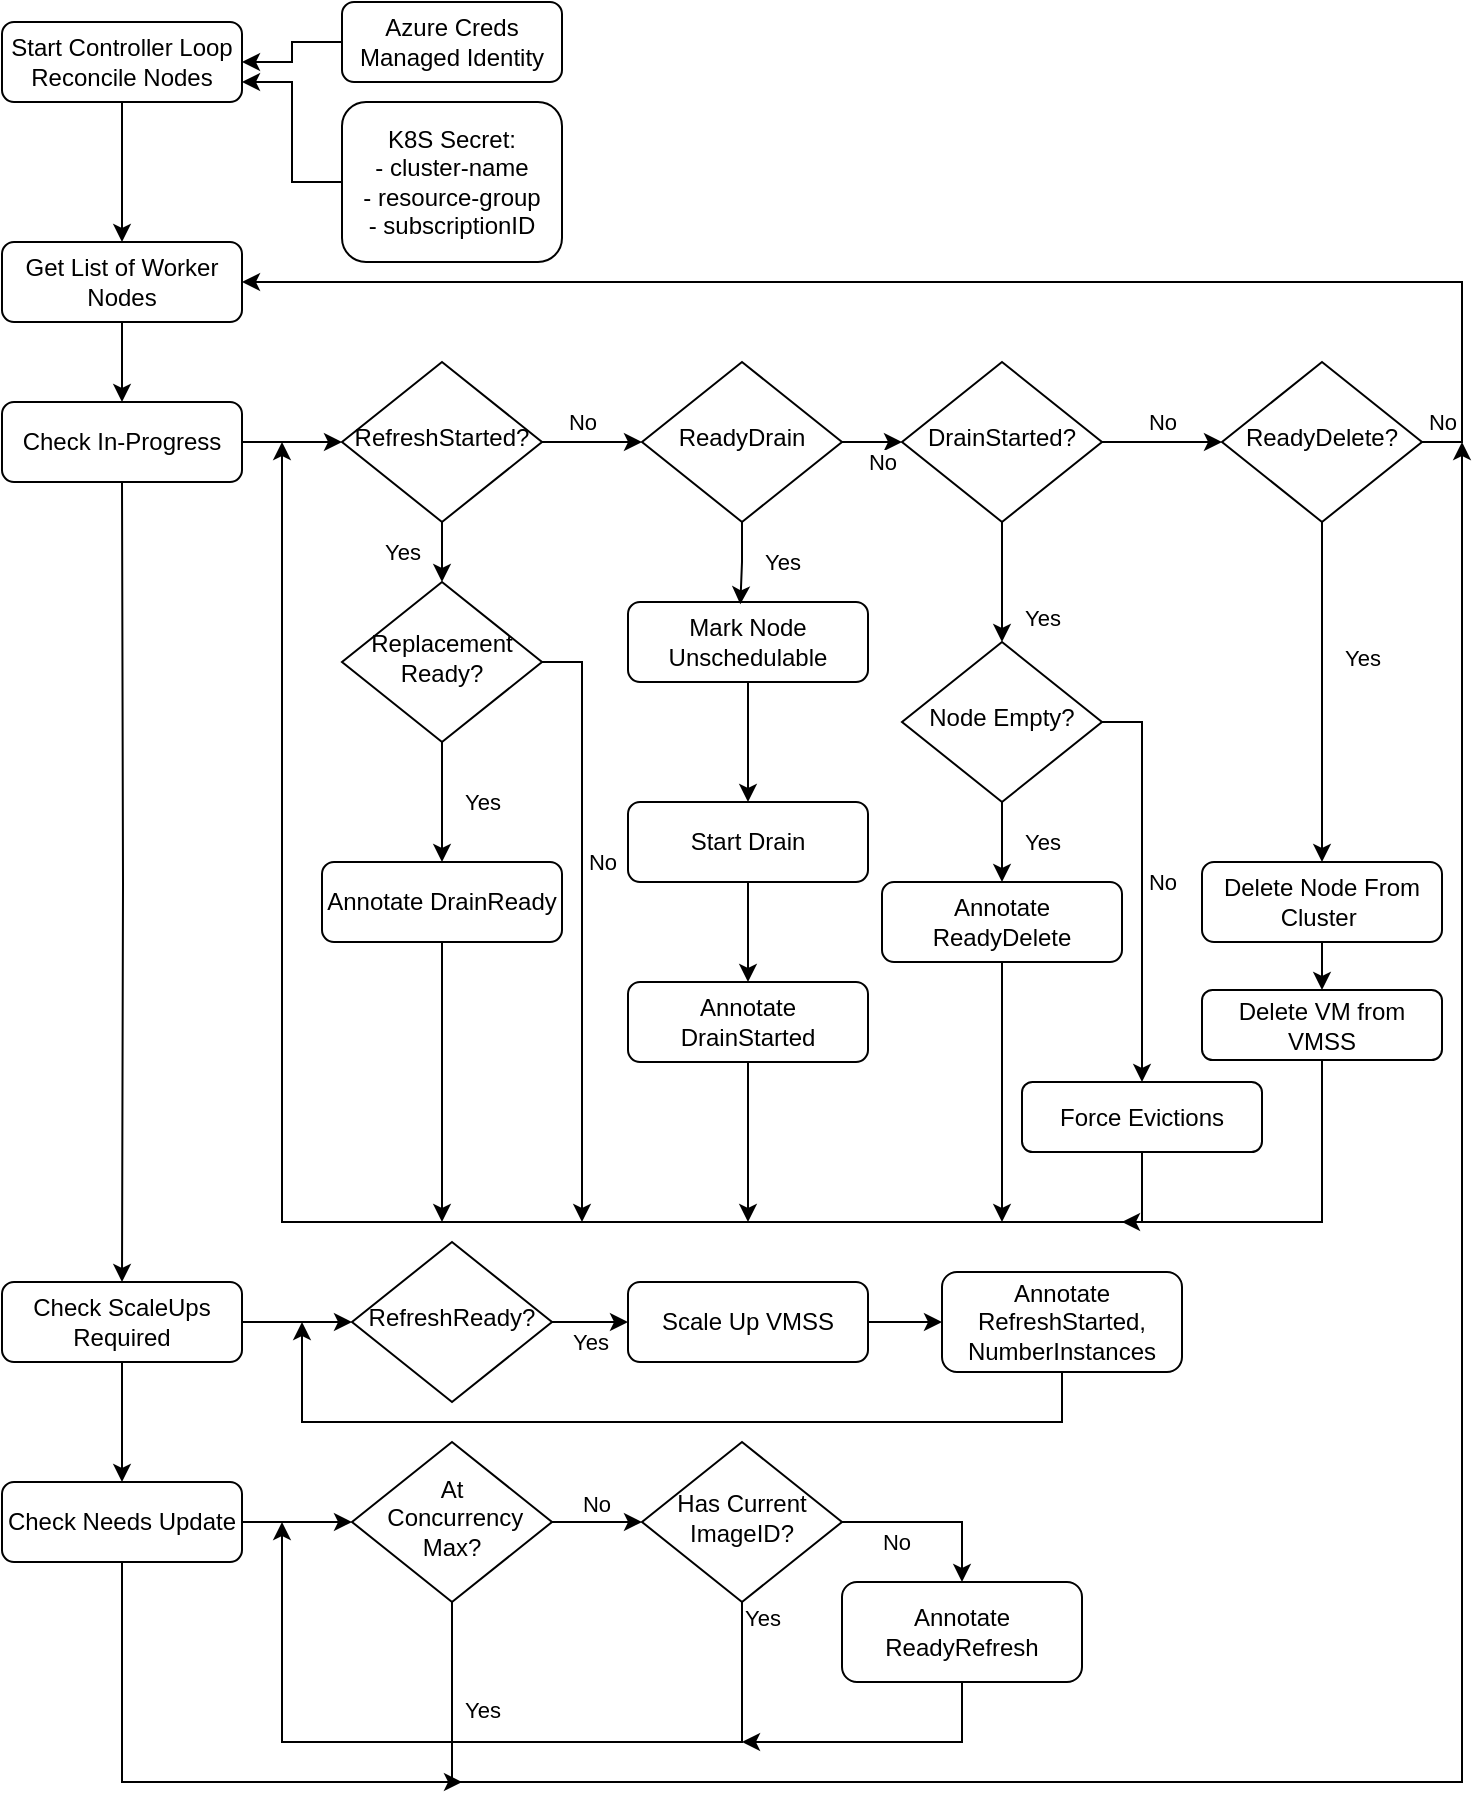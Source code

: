 <mxfile version="15.6.8" type="device"><diagram id="C5RBs43oDa-KdzZeNtuy" name="Page-1"><mxGraphModel dx="1142" dy="647" grid="1" gridSize="10" guides="1" tooltips="1" connect="1" arrows="1" fold="1" page="1" pageScale="1" pageWidth="827" pageHeight="1169" math="0" shadow="0"><root><mxCell id="WIyWlLk6GJQsqaUBKTNV-0"/><mxCell id="WIyWlLk6GJQsqaUBKTNV-1" parent="WIyWlLk6GJQsqaUBKTNV-0"/><mxCell id="WIyWlLk6GJQsqaUBKTNV-3" value="Start Controller Loop&lt;br&gt;Reconcile Nodes" style="rounded=1;whiteSpace=wrap;html=1;fontSize=12;glass=0;strokeWidth=1;shadow=0;" parent="WIyWlLk6GJQsqaUBKTNV-1" vertex="1"><mxGeometry x="70" y="100" width="120" height="40" as="geometry"/></mxCell><mxCell id="QpwjHtY42kBw5dhh_no1-8" style="edgeStyle=orthogonalEdgeStyle;rounded=0;orthogonalLoop=1;jettySize=auto;html=1;entryX=1;entryY=0.5;entryDx=0;entryDy=0;" parent="WIyWlLk6GJQsqaUBKTNV-1" source="QpwjHtY42kBw5dhh_no1-0" target="WIyWlLk6GJQsqaUBKTNV-3" edge="1"><mxGeometry relative="1" as="geometry"/></mxCell><mxCell id="QpwjHtY42kBw5dhh_no1-0" value="Azure Creds Managed Identity" style="rounded=1;whiteSpace=wrap;html=1;fontSize=12;glass=0;strokeWidth=1;shadow=0;" parent="WIyWlLk6GJQsqaUBKTNV-1" vertex="1"><mxGeometry x="240" y="90" width="110" height="40" as="geometry"/></mxCell><mxCell id="QpwjHtY42kBw5dhh_no1-12" style="edgeStyle=orthogonalEdgeStyle;rounded=0;orthogonalLoop=1;jettySize=auto;html=1;entryX=0.5;entryY=0;entryDx=0;entryDy=0;" parent="WIyWlLk6GJQsqaUBKTNV-1" source="QpwjHtY42kBw5dhh_no1-3" target="TAMchlAkuBB9GTLtzY9o-3" edge="1"><mxGeometry relative="1" as="geometry"/></mxCell><mxCell id="QpwjHtY42kBw5dhh_no1-3" value="Get List of Worker Nodes" style="rounded=1;whiteSpace=wrap;html=1;fontSize=12;glass=0;strokeWidth=1;shadow=0;" parent="WIyWlLk6GJQsqaUBKTNV-1" vertex="1"><mxGeometry x="70" y="210" width="120" height="40" as="geometry"/></mxCell><mxCell id="QpwjHtY42kBw5dhh_no1-30" value="Yes" style="edgeStyle=orthogonalEdgeStyle;rounded=0;orthogonalLoop=1;jettySize=auto;html=1;entryX=0.5;entryY=0;entryDx=0;entryDy=0;" parent="WIyWlLk6GJQsqaUBKTNV-1" source="QpwjHtY42kBw5dhh_no1-4" target="aVPth0dCtwNx2rL96QTt-8" edge="1"><mxGeometry y="20" relative="1" as="geometry"><mxPoint as="offset"/><mxPoint x="420" y="400" as="targetPoint"/></mxGeometry></mxCell><mxCell id="QpwjHtY42kBw5dhh_no1-34" value="No" style="edgeStyle=orthogonalEdgeStyle;rounded=0;orthogonalLoop=1;jettySize=auto;html=1;entryX=0;entryY=0.5;entryDx=0;entryDy=0;" parent="WIyWlLk6GJQsqaUBKTNV-1" source="QpwjHtY42kBw5dhh_no1-4" target="aVPth0dCtwNx2rL96QTt-11" edge="1"><mxGeometry x="-0.2" y="10" relative="1" as="geometry"><mxPoint as="offset"/><mxPoint x="390" y="270" as="targetPoint"/></mxGeometry></mxCell><mxCell id="QpwjHtY42kBw5dhh_no1-4" value="RefreshStarted?" style="rhombus;whiteSpace=wrap;html=1;shadow=0;fontFamily=Helvetica;fontSize=12;align=center;strokeWidth=1;spacing=6;spacingTop=-4;" parent="WIyWlLk6GJQsqaUBKTNV-1" vertex="1"><mxGeometry x="240" y="270" width="100" height="80" as="geometry"/></mxCell><mxCell id="QpwjHtY42kBw5dhh_no1-35" value="Yes" style="edgeStyle=orthogonalEdgeStyle;rounded=0;orthogonalLoop=1;jettySize=auto;html=1;entryX=0.5;entryY=0;entryDx=0;entryDy=0;" parent="WIyWlLk6GJQsqaUBKTNV-1" source="QpwjHtY42kBw5dhh_no1-5" target="QpwjHtY42kBw5dhh_no1-23" edge="1"><mxGeometry x="0.6" y="20" relative="1" as="geometry"><mxPoint as="offset"/></mxGeometry></mxCell><mxCell id="QpwjHtY42kBw5dhh_no1-39" value="No" style="edgeStyle=orthogonalEdgeStyle;rounded=0;orthogonalLoop=1;jettySize=auto;html=1;entryX=0;entryY=0.5;entryDx=0;entryDy=0;" parent="WIyWlLk6GJQsqaUBKTNV-1" source="QpwjHtY42kBw5dhh_no1-5" target="QpwjHtY42kBw5dhh_no1-6" edge="1"><mxGeometry y="10" relative="1" as="geometry"><mxPoint as="offset"/></mxGeometry></mxCell><mxCell id="QpwjHtY42kBw5dhh_no1-5" value="DrainStarted?" style="rhombus;whiteSpace=wrap;html=1;shadow=0;fontFamily=Helvetica;fontSize=12;align=center;strokeWidth=1;spacing=6;spacingTop=-4;" parent="WIyWlLk6GJQsqaUBKTNV-1" vertex="1"><mxGeometry x="520" y="270" width="100" height="80" as="geometry"/></mxCell><mxCell id="QpwjHtY42kBw5dhh_no1-43" value="Yes" style="edgeStyle=orthogonalEdgeStyle;rounded=0;orthogonalLoop=1;jettySize=auto;html=1;entryX=0.5;entryY=0;entryDx=0;entryDy=0;" parent="WIyWlLk6GJQsqaUBKTNV-1" source="QpwjHtY42kBw5dhh_no1-6" target="3F5sHXiD4LOT4Q-oq_mb-16" edge="1"><mxGeometry x="-0.2" y="20" relative="1" as="geometry"><mxPoint as="offset"/><mxPoint x="730" y="450" as="targetPoint"/></mxGeometry></mxCell><mxCell id="QpwjHtY42kBw5dhh_no1-6" value="ReadyDelete?" style="rhombus;whiteSpace=wrap;html=1;shadow=0;fontFamily=Helvetica;fontSize=12;align=center;strokeWidth=1;spacing=6;spacingTop=-4;" parent="WIyWlLk6GJQsqaUBKTNV-1" vertex="1"><mxGeometry x="680" y="270" width="100" height="80" as="geometry"/></mxCell><mxCell id="QpwjHtY42kBw5dhh_no1-42" value="No" style="edgeStyle=orthogonalEdgeStyle;rounded=0;orthogonalLoop=1;jettySize=auto;html=1;entryX=1;entryY=0.5;entryDx=0;entryDy=0;exitX=1;exitY=0.5;exitDx=0;exitDy=0;" parent="WIyWlLk6GJQsqaUBKTNV-1" source="QpwjHtY42kBw5dhh_no1-6" target="QpwjHtY42kBw5dhh_no1-3" edge="1"><mxGeometry x="-0.972" y="10" relative="1" as="geometry"><Array as="points"><mxPoint x="800" y="310"/><mxPoint x="800" y="230"/></Array><mxPoint as="offset"/><mxPoint x="770" y="310" as="sourcePoint"/></mxGeometry></mxCell><mxCell id="QpwjHtY42kBw5dhh_no1-31" style="edgeStyle=orthogonalEdgeStyle;rounded=0;orthogonalLoop=1;jettySize=auto;html=1;entryX=0.5;entryY=0;entryDx=0;entryDy=0;exitX=0.5;exitY=1;exitDx=0;exitDy=0;" parent="WIyWlLk6GJQsqaUBKTNV-1" source="QpwjHtY42kBw5dhh_no1-17" target="QpwjHtY42kBw5dhh_no1-21" edge="1"><mxGeometry relative="1" as="geometry"><mxPoint x="500" y="440" as="sourcePoint"/><mxPoint x="500" y="490" as="targetPoint"/></mxGeometry></mxCell><mxCell id="QpwjHtY42kBw5dhh_no1-17" value="Mark Node Unschedulable" style="rounded=1;whiteSpace=wrap;html=1;fontSize=12;glass=0;strokeWidth=1;shadow=0;" parent="WIyWlLk6GJQsqaUBKTNV-1" vertex="1"><mxGeometry x="383" y="390" width="120" height="40" as="geometry"/></mxCell><mxCell id="QpwjHtY42kBw5dhh_no1-38" style="edgeStyle=orthogonalEdgeStyle;rounded=0;orthogonalLoop=1;jettySize=auto;html=1;" parent="WIyWlLk6GJQsqaUBKTNV-1" source="3F5sHXiD4LOT4Q-oq_mb-19" edge="1"><mxGeometry relative="1" as="geometry"><mxPoint x="570" y="700" as="targetPoint"/></mxGeometry></mxCell><mxCell id="QpwjHtY42kBw5dhh_no1-32" style="edgeStyle=orthogonalEdgeStyle;rounded=0;orthogonalLoop=1;jettySize=auto;html=1;exitX=0.5;exitY=1;exitDx=0;exitDy=0;entryX=0.5;entryY=0;entryDx=0;entryDy=0;" parent="WIyWlLk6GJQsqaUBKTNV-1" source="QpwjHtY42kBw5dhh_no1-21" target="QpwjHtY42kBw5dhh_no1-22" edge="1"><mxGeometry relative="1" as="geometry"><mxPoint x="500" y="530" as="sourcePoint"/><mxPoint x="500" y="580" as="targetPoint"/></mxGeometry></mxCell><mxCell id="QpwjHtY42kBw5dhh_no1-21" value="Start Drain" style="rounded=1;whiteSpace=wrap;html=1;fontSize=12;glass=0;strokeWidth=1;shadow=0;" parent="WIyWlLk6GJQsqaUBKTNV-1" vertex="1"><mxGeometry x="383" y="490" width="120" height="40" as="geometry"/></mxCell><mxCell id="QpwjHtY42kBw5dhh_no1-22" value="Annotate DrainStarted" style="rounded=1;whiteSpace=wrap;html=1;fontSize=12;glass=0;strokeWidth=1;shadow=0;" parent="WIyWlLk6GJQsqaUBKTNV-1" vertex="1"><mxGeometry x="383" y="580" width="120" height="40" as="geometry"/></mxCell><mxCell id="QpwjHtY42kBw5dhh_no1-36" value="Yes" style="edgeStyle=orthogonalEdgeStyle;rounded=0;orthogonalLoop=1;jettySize=auto;html=1;entryX=0.5;entryY=0;entryDx=0;entryDy=0;" parent="WIyWlLk6GJQsqaUBKTNV-1" source="QpwjHtY42kBw5dhh_no1-23" target="3F5sHXiD4LOT4Q-oq_mb-19" edge="1"><mxGeometry y="20" relative="1" as="geometry"><mxPoint as="offset"/></mxGeometry></mxCell><mxCell id="QpwjHtY42kBw5dhh_no1-23" value="Node Empty?" style="rhombus;whiteSpace=wrap;html=1;shadow=0;fontFamily=Helvetica;fontSize=12;align=center;strokeWidth=1;spacing=6;spacingTop=-4;" parent="WIyWlLk6GJQsqaUBKTNV-1" vertex="1"><mxGeometry x="520" y="410" width="100" height="80" as="geometry"/></mxCell><mxCell id="QpwjHtY42kBw5dhh_no1-24" value="Delete VM from VMSS" style="rounded=1;whiteSpace=wrap;html=1;fontSize=12;glass=0;strokeWidth=1;shadow=0;" parent="WIyWlLk6GJQsqaUBKTNV-1" vertex="1"><mxGeometry x="670" y="584" width="120" height="35" as="geometry"/></mxCell><mxCell id="3F5sHXiD4LOT4Q-oq_mb-1" style="edgeStyle=orthogonalEdgeStyle;rounded=0;orthogonalLoop=1;jettySize=auto;html=1;exitX=0;exitY=0.5;exitDx=0;exitDy=0;entryX=1;entryY=0.75;entryDx=0;entryDy=0;" parent="WIyWlLk6GJQsqaUBKTNV-1" source="3F5sHXiD4LOT4Q-oq_mb-0" target="WIyWlLk6GJQsqaUBKTNV-3" edge="1"><mxGeometry relative="1" as="geometry"/></mxCell><mxCell id="3F5sHXiD4LOT4Q-oq_mb-0" value="K8S Secret:&lt;br&gt;- cluster-name&lt;br&gt;- resource-group&lt;br&gt;- subscriptionID" style="rounded=1;whiteSpace=wrap;html=1;fontSize=12;glass=0;strokeWidth=1;shadow=0;" parent="WIyWlLk6GJQsqaUBKTNV-1" vertex="1"><mxGeometry x="240" y="140" width="110" height="80" as="geometry"/></mxCell><mxCell id="3F5sHXiD4LOT4Q-oq_mb-3" style="edgeStyle=orthogonalEdgeStyle;rounded=0;orthogonalLoop=1;jettySize=auto;html=1;entryX=0.5;entryY=0;entryDx=0;entryDy=0;" parent="WIyWlLk6GJQsqaUBKTNV-1" source="WIyWlLk6GJQsqaUBKTNV-3" target="QpwjHtY42kBw5dhh_no1-3" edge="1"><mxGeometry relative="1" as="geometry"><mxPoint x="130" y="60.0" as="sourcePoint"/><mxPoint x="30" y="100" as="targetPoint"/></mxGeometry></mxCell><mxCell id="3F5sHXiD4LOT4Q-oq_mb-26" style="edgeStyle=orthogonalEdgeStyle;rounded=0;orthogonalLoop=1;jettySize=auto;html=1;exitX=0.5;exitY=1;exitDx=0;exitDy=0;entryX=0.5;entryY=0;entryDx=0;entryDy=0;" parent="WIyWlLk6GJQsqaUBKTNV-1" source="3F5sHXiD4LOT4Q-oq_mb-16" target="QpwjHtY42kBw5dhh_no1-24" edge="1"><mxGeometry relative="1" as="geometry"/></mxCell><mxCell id="3F5sHXiD4LOT4Q-oq_mb-16" value="Delete Node From Cluster&amp;nbsp;" style="rounded=1;whiteSpace=wrap;html=1;fontSize=12;glass=0;strokeWidth=1;shadow=0;" parent="WIyWlLk6GJQsqaUBKTNV-1" vertex="1"><mxGeometry x="670" y="520" width="120" height="40" as="geometry"/></mxCell><mxCell id="3F5sHXiD4LOT4Q-oq_mb-17" value="Has Current ImageID?" style="rhombus;whiteSpace=wrap;html=1;shadow=0;fontFamily=Helvetica;fontSize=12;align=center;strokeWidth=1;spacing=6;spacingTop=-4;" parent="WIyWlLk6GJQsqaUBKTNV-1" vertex="1"><mxGeometry x="390" y="810" width="100" height="80" as="geometry"/></mxCell><mxCell id="3F5sHXiD4LOT4Q-oq_mb-19" value="Annotate ReadyDelete" style="rounded=1;whiteSpace=wrap;html=1;fontSize=12;glass=0;strokeWidth=1;shadow=0;" parent="WIyWlLk6GJQsqaUBKTNV-1" vertex="1"><mxGeometry x="510" y="530" width="120" height="40" as="geometry"/></mxCell><mxCell id="aVPth0dCtwNx2rL96QTt-8" value="Replacement&lt;br&gt;Ready?" style="rhombus;whiteSpace=wrap;html=1;shadow=0;fontFamily=Helvetica;fontSize=12;align=center;strokeWidth=1;spacing=6;spacingTop=-4;" parent="WIyWlLk6GJQsqaUBKTNV-1" vertex="1"><mxGeometry x="240" y="380" width="100" height="80" as="geometry"/></mxCell><mxCell id="aVPth0dCtwNx2rL96QTt-9" value="No" style="edgeStyle=orthogonalEdgeStyle;rounded=0;orthogonalLoop=1;jettySize=auto;html=1;exitX=1;exitY=0.5;exitDx=0;exitDy=0;" parent="WIyWlLk6GJQsqaUBKTNV-1" source="aVPth0dCtwNx2rL96QTt-8" edge="1"><mxGeometry x="-0.2" y="10" relative="1" as="geometry"><mxPoint as="offset"/><mxPoint x="480" y="420" as="sourcePoint"/><mxPoint x="360" y="700" as="targetPoint"/><Array as="points"><mxPoint x="360" y="420"/><mxPoint x="360" y="530"/></Array></mxGeometry></mxCell><mxCell id="aVPth0dCtwNx2rL96QTt-10" value="Yes" style="edgeStyle=orthogonalEdgeStyle;rounded=0;orthogonalLoop=1;jettySize=auto;html=1;entryX=0.5;entryY=0;entryDx=0;entryDy=0;exitX=0.5;exitY=1;exitDx=0;exitDy=0;" parent="WIyWlLk6GJQsqaUBKTNV-1" source="aVPth0dCtwNx2rL96QTt-8" edge="1"><mxGeometry y="20" relative="1" as="geometry"><mxPoint as="offset"/><mxPoint x="360" y="360" as="sourcePoint"/><mxPoint x="290" y="520" as="targetPoint"/></mxGeometry></mxCell><mxCell id="aVPth0dCtwNx2rL96QTt-11" value="ReadyDrain" style="rhombus;whiteSpace=wrap;html=1;shadow=0;fontFamily=Helvetica;fontSize=12;align=center;strokeWidth=1;spacing=6;spacingTop=-4;" parent="WIyWlLk6GJQsqaUBKTNV-1" vertex="1"><mxGeometry x="390" y="270" width="100" height="80" as="geometry"/></mxCell><mxCell id="aVPth0dCtwNx2rL96QTt-12" value="Annotate DrainReady" style="rounded=1;whiteSpace=wrap;html=1;fontSize=12;glass=0;strokeWidth=1;shadow=0;" parent="WIyWlLk6GJQsqaUBKTNV-1" vertex="1"><mxGeometry x="230" y="520" width="120" height="40" as="geometry"/></mxCell><mxCell id="aVPth0dCtwNx2rL96QTt-13" value="No" style="edgeStyle=orthogonalEdgeStyle;rounded=0;orthogonalLoop=1;jettySize=auto;html=1;" parent="WIyWlLk6GJQsqaUBKTNV-1" source="aVPth0dCtwNx2rL96QTt-11" target="QpwjHtY42kBw5dhh_no1-5" edge="1"><mxGeometry x="-0.2" y="10" relative="1" as="geometry"><mxPoint as="offset"/><mxPoint x="350" y="320" as="sourcePoint"/><mxPoint x="400" y="320" as="targetPoint"/></mxGeometry></mxCell><mxCell id="aVPth0dCtwNx2rL96QTt-16" value="Yes" style="edgeStyle=orthogonalEdgeStyle;rounded=0;orthogonalLoop=1;jettySize=auto;html=1;exitX=0.5;exitY=1;exitDx=0;exitDy=0;entryX=0.468;entryY=0.029;entryDx=0;entryDy=0;entryPerimeter=0;" parent="WIyWlLk6GJQsqaUBKTNV-1" source="aVPth0dCtwNx2rL96QTt-11" target="QpwjHtY42kBw5dhh_no1-17" edge="1"><mxGeometry x="-0.047" y="-20" relative="1" as="geometry"><mxPoint x="20" y="20" as="offset"/><mxPoint x="300" y="360" as="sourcePoint"/><mxPoint x="450" y="380" as="targetPoint"/></mxGeometry></mxCell><mxCell id="aVPth0dCtwNx2rL96QTt-17" style="edgeStyle=orthogonalEdgeStyle;rounded=0;orthogonalLoop=1;jettySize=auto;html=1;exitX=0.5;exitY=1;exitDx=0;exitDy=0;" parent="WIyWlLk6GJQsqaUBKTNV-1" source="QpwjHtY42kBw5dhh_no1-22" edge="1"><mxGeometry relative="1" as="geometry"><mxPoint x="443" y="700" as="targetPoint"/><mxPoint x="580" y="630" as="sourcePoint"/></mxGeometry></mxCell><mxCell id="aVPth0dCtwNx2rL96QTt-20" value="Force Evictions" style="rounded=1;whiteSpace=wrap;html=1;fontSize=12;glass=0;strokeWidth=1;shadow=0;" parent="WIyWlLk6GJQsqaUBKTNV-1" vertex="1"><mxGeometry x="580" y="630" width="120" height="35" as="geometry"/></mxCell><mxCell id="aVPth0dCtwNx2rL96QTt-21" value="No" style="edgeStyle=orthogonalEdgeStyle;rounded=0;orthogonalLoop=1;jettySize=auto;html=1;entryX=0.5;entryY=0;entryDx=0;entryDy=0;exitX=1;exitY=0.5;exitDx=0;exitDy=0;" parent="WIyWlLk6GJQsqaUBKTNV-1" source="QpwjHtY42kBw5dhh_no1-23" target="aVPth0dCtwNx2rL96QTt-20" edge="1"><mxGeometry y="10" relative="1" as="geometry"><mxPoint as="offset"/><mxPoint x="630" y="320" as="sourcePoint"/><mxPoint x="690" y="320" as="targetPoint"/></mxGeometry></mxCell><mxCell id="aVPth0dCtwNx2rL96QTt-22" style="edgeStyle=orthogonalEdgeStyle;rounded=0;orthogonalLoop=1;jettySize=auto;html=1;exitX=0.5;exitY=1;exitDx=0;exitDy=0;" parent="WIyWlLk6GJQsqaUBKTNV-1" source="aVPth0dCtwNx2rL96QTt-20" edge="1"><mxGeometry relative="1" as="geometry"><mxPoint x="210" y="310" as="targetPoint"/><mxPoint x="580" y="580" as="sourcePoint"/><Array as="points"><mxPoint x="640" y="700"/></Array></mxGeometry></mxCell><mxCell id="aVPth0dCtwNx2rL96QTt-23" style="edgeStyle=orthogonalEdgeStyle;rounded=0;orthogonalLoop=1;jettySize=auto;html=1;exitX=0.5;exitY=1;exitDx=0;exitDy=0;" parent="WIyWlLk6GJQsqaUBKTNV-1" source="QpwjHtY42kBw5dhh_no1-24" edge="1"><mxGeometry relative="1" as="geometry"><mxPoint x="453" y="540" as="sourcePoint"/><mxPoint x="630" y="700" as="targetPoint"/><Array as="points"><mxPoint x="730" y="700"/></Array></mxGeometry></mxCell><mxCell id="aVPth0dCtwNx2rL96QTt-25" style="edgeStyle=orthogonalEdgeStyle;rounded=0;orthogonalLoop=1;jettySize=auto;html=1;exitX=0.5;exitY=1;exitDx=0;exitDy=0;" parent="WIyWlLk6GJQsqaUBKTNV-1" source="TAMchlAkuBB9GTLtzY9o-2" edge="1"><mxGeometry relative="1" as="geometry"><mxPoint x="430" y="1160.0" as="sourcePoint"/><mxPoint x="220" y="750" as="targetPoint"/><Array as="points"><mxPoint x="600" y="800"/><mxPoint x="220" y="800"/></Array></mxGeometry></mxCell><mxCell id="TAMchlAkuBB9GTLtzY9o-0" style="edgeStyle=orthogonalEdgeStyle;rounded=0;orthogonalLoop=1;jettySize=auto;html=1;exitX=1;exitY=0.5;exitDx=0;exitDy=0;entryX=0;entryY=0.5;entryDx=0;entryDy=0;" parent="WIyWlLk6GJQsqaUBKTNV-1" source="TAMchlAkuBB9GTLtzY9o-1" target="TAMchlAkuBB9GTLtzY9o-2" edge="1"><mxGeometry relative="1" as="geometry"/></mxCell><mxCell id="TAMchlAkuBB9GTLtzY9o-1" value="Scale Up VMSS" style="rounded=1;whiteSpace=wrap;html=1;fontSize=12;glass=0;strokeWidth=1;shadow=0;" parent="WIyWlLk6GJQsqaUBKTNV-1" vertex="1"><mxGeometry x="383" y="730" width="120" height="40" as="geometry"/></mxCell><mxCell id="TAMchlAkuBB9GTLtzY9o-2" value="Annotate RefreshStarted, NumberInstances" style="rounded=1;whiteSpace=wrap;html=1;fontSize=12;glass=0;strokeWidth=1;shadow=0;" parent="WIyWlLk6GJQsqaUBKTNV-1" vertex="1"><mxGeometry x="540" y="725" width="120" height="50" as="geometry"/></mxCell><mxCell id="TAMchlAkuBB9GTLtzY9o-3" value="Check In-Progress" style="rounded=1;whiteSpace=wrap;html=1;fontSize=12;glass=0;strokeWidth=1;shadow=0;" parent="WIyWlLk6GJQsqaUBKTNV-1" vertex="1"><mxGeometry x="70" y="290" width="120" height="40" as="geometry"/></mxCell><mxCell id="TAMchlAkuBB9GTLtzY9o-4" value="Check ScaleUps&lt;br&gt;Required" style="rounded=1;whiteSpace=wrap;html=1;fontSize=12;glass=0;strokeWidth=1;shadow=0;" parent="WIyWlLk6GJQsqaUBKTNV-1" vertex="1"><mxGeometry x="70" y="730" width="120" height="40" as="geometry"/></mxCell><mxCell id="TAMchlAkuBB9GTLtzY9o-5" value="Check Needs Update" style="rounded=1;whiteSpace=wrap;html=1;fontSize=12;glass=0;strokeWidth=1;shadow=0;" parent="WIyWlLk6GJQsqaUBKTNV-1" vertex="1"><mxGeometry x="70" y="830" width="120" height="40" as="geometry"/></mxCell><mxCell id="TAMchlAkuBB9GTLtzY9o-7" value="RefreshReady?" style="rhombus;whiteSpace=wrap;html=1;shadow=0;fontFamily=Helvetica;fontSize=12;align=center;strokeWidth=1;spacing=6;spacingTop=-4;" parent="WIyWlLk6GJQsqaUBKTNV-1" vertex="1"><mxGeometry x="245" y="710" width="100" height="80" as="geometry"/></mxCell><mxCell id="TAMchlAkuBB9GTLtzY9o-8" value="Yes" style="edgeStyle=orthogonalEdgeStyle;rounded=0;orthogonalLoop=1;jettySize=auto;html=1;exitX=1;exitY=0.5;exitDx=0;exitDy=0;entryX=0;entryY=0.5;entryDx=0;entryDy=0;" parent="WIyWlLk6GJQsqaUBKTNV-1" source="TAMchlAkuBB9GTLtzY9o-7" target="TAMchlAkuBB9GTLtzY9o-1" edge="1"><mxGeometry y="-10" relative="1" as="geometry"><mxPoint as="offset"/><mxPoint x="95" y="790" as="sourcePoint"/><mxPoint x="65" y="880" as="targetPoint"/></mxGeometry></mxCell><mxCell id="TAMchlAkuBB9GTLtzY9o-9" style="edgeStyle=orthogonalEdgeStyle;rounded=0;orthogonalLoop=1;jettySize=auto;html=1;exitX=1;exitY=0.5;exitDx=0;exitDy=0;entryX=0;entryY=0.5;entryDx=0;entryDy=0;" parent="WIyWlLk6GJQsqaUBKTNV-1" source="TAMchlAkuBB9GTLtzY9o-3" target="QpwjHtY42kBw5dhh_no1-4" edge="1"><mxGeometry relative="1" as="geometry"><mxPoint x="140" y="750.0" as="sourcePoint"/><mxPoint x="140" y="795.0" as="targetPoint"/></mxGeometry></mxCell><mxCell id="TAMchlAkuBB9GTLtzY9o-10" style="edgeStyle=orthogonalEdgeStyle;rounded=0;orthogonalLoop=1;jettySize=auto;html=1;entryX=0.5;entryY=0;entryDx=0;entryDy=0;" parent="WIyWlLk6GJQsqaUBKTNV-1" target="TAMchlAkuBB9GTLtzY9o-4" edge="1"><mxGeometry relative="1" as="geometry"><mxPoint x="130" y="330" as="sourcePoint"/><mxPoint x="140" y="300" as="targetPoint"/></mxGeometry></mxCell><mxCell id="TAMchlAkuBB9GTLtzY9o-11" style="edgeStyle=orthogonalEdgeStyle;rounded=0;orthogonalLoop=1;jettySize=auto;html=1;exitX=1;exitY=0.5;exitDx=0;exitDy=0;entryX=0;entryY=0.5;entryDx=0;entryDy=0;" parent="WIyWlLk6GJQsqaUBKTNV-1" source="TAMchlAkuBB9GTLtzY9o-4" edge="1" target="TAMchlAkuBB9GTLtzY9o-7"><mxGeometry relative="1" as="geometry"><mxPoint x="200" y="320" as="sourcePoint"/><mxPoint x="240" y="750" as="targetPoint"/></mxGeometry></mxCell><mxCell id="TAMchlAkuBB9GTLtzY9o-14" value="At&lt;br&gt;&amp;nbsp;Concurrency&lt;br&gt;Max?" style="rhombus;whiteSpace=wrap;html=1;shadow=0;fontFamily=Helvetica;fontSize=12;align=center;strokeWidth=1;spacing=6;spacingTop=-4;" parent="WIyWlLk6GJQsqaUBKTNV-1" vertex="1"><mxGeometry x="245" y="810" width="100" height="80" as="geometry"/></mxCell><mxCell id="TAMchlAkuBB9GTLtzY9o-16" style="edgeStyle=orthogonalEdgeStyle;rounded=0;orthogonalLoop=1;jettySize=auto;html=1;entryX=0.5;entryY=0;entryDx=0;entryDy=0;exitX=0.5;exitY=1;exitDx=0;exitDy=0;" parent="WIyWlLk6GJQsqaUBKTNV-1" source="TAMchlAkuBB9GTLtzY9o-4" target="TAMchlAkuBB9GTLtzY9o-5" edge="1"><mxGeometry relative="1" as="geometry"><mxPoint x="150" y="800" as="sourcePoint"/><mxPoint x="140" y="740.0" as="targetPoint"/></mxGeometry></mxCell><mxCell id="TAMchlAkuBB9GTLtzY9o-17" style="edgeStyle=orthogonalEdgeStyle;rounded=0;orthogonalLoop=1;jettySize=auto;html=1;entryX=0;entryY=0.5;entryDx=0;entryDy=0;exitX=1;exitY=0.5;exitDx=0;exitDy=0;" parent="WIyWlLk6GJQsqaUBKTNV-1" source="TAMchlAkuBB9GTLtzY9o-5" target="TAMchlAkuBB9GTLtzY9o-14" edge="1"><mxGeometry relative="1" as="geometry"><mxPoint x="210" y="830" as="sourcePoint"/><mxPoint x="140" y="840.0" as="targetPoint"/></mxGeometry></mxCell><mxCell id="TAMchlAkuBB9GTLtzY9o-18" value="No" style="edgeStyle=orthogonalEdgeStyle;rounded=0;orthogonalLoop=1;jettySize=auto;html=1;entryX=0;entryY=0.5;entryDx=0;entryDy=0;exitX=1;exitY=0.5;exitDx=0;exitDy=0;" parent="WIyWlLk6GJQsqaUBKTNV-1" source="TAMchlAkuBB9GTLtzY9o-14" edge="1"><mxGeometry y="10" relative="1" as="geometry"><mxPoint as="offset"/><mxPoint x="310" y="970" as="sourcePoint"/><mxPoint x="390" y="850" as="targetPoint"/></mxGeometry></mxCell><mxCell id="TAMchlAkuBB9GTLtzY9o-19" value="Yes" style="edgeStyle=orthogonalEdgeStyle;rounded=0;orthogonalLoop=1;jettySize=auto;html=1;exitX=0.5;exitY=1;exitDx=0;exitDy=0;" parent="WIyWlLk6GJQsqaUBKTNV-1" source="3F5sHXiD4LOT4Q-oq_mb-17" edge="1"><mxGeometry x="-0.963" y="10" relative="1" as="geometry"><mxPoint as="offset"/><mxPoint x="670" y="840" as="sourcePoint"/><mxPoint x="210" y="850" as="targetPoint"/><Array as="points"><mxPoint x="440" y="960"/></Array></mxGeometry></mxCell><mxCell id="TAMchlAkuBB9GTLtzY9o-20" value="Yes" style="edgeStyle=orthogonalEdgeStyle;rounded=0;orthogonalLoop=1;jettySize=auto;html=1;exitX=0.5;exitY=1;exitDx=0;exitDy=0;" parent="WIyWlLk6GJQsqaUBKTNV-1" source="TAMchlAkuBB9GTLtzY9o-14" edge="1"><mxGeometry x="-0.915" y="15" relative="1" as="geometry"><mxPoint as="offset"/><mxPoint x="500" y="860.0" as="sourcePoint"/><mxPoint x="800" y="310" as="targetPoint"/><Array as="points"><mxPoint x="295" y="980"/><mxPoint x="800" y="980"/></Array></mxGeometry></mxCell><mxCell id="TAMchlAkuBB9GTLtzY9o-21" value="Annotate ReadyRefresh" style="rounded=1;whiteSpace=wrap;html=1;fontSize=12;glass=0;strokeWidth=1;shadow=0;" parent="WIyWlLk6GJQsqaUBKTNV-1" vertex="1"><mxGeometry x="490" y="880" width="120" height="50" as="geometry"/></mxCell><mxCell id="TAMchlAkuBB9GTLtzY9o-22" style="edgeStyle=orthogonalEdgeStyle;rounded=0;orthogonalLoop=1;jettySize=auto;html=1;exitX=0.5;exitY=1;exitDx=0;exitDy=0;" parent="WIyWlLk6GJQsqaUBKTNV-1" source="TAMchlAkuBB9GTLtzY9o-5" edge="1"><mxGeometry relative="1" as="geometry"><mxPoint x="140" y="780.0" as="sourcePoint"/><mxPoint x="300" y="980" as="targetPoint"/><Array as="points"><mxPoint x="130" y="980"/></Array></mxGeometry></mxCell><mxCell id="TAMchlAkuBB9GTLtzY9o-23" value="No" style="edgeStyle=orthogonalEdgeStyle;rounded=0;orthogonalLoop=1;jettySize=auto;html=1;exitX=1;exitY=0.5;exitDx=0;exitDy=0;entryX=0.5;entryY=0;entryDx=0;entryDy=0;" parent="WIyWlLk6GJQsqaUBKTNV-1" source="3F5sHXiD4LOT4Q-oq_mb-17" target="TAMchlAkuBB9GTLtzY9o-21" edge="1"><mxGeometry x="-0.4" y="-10" relative="1" as="geometry"><mxPoint as="offset"/><mxPoint x="195" y="860.0" as="sourcePoint"/><mxPoint x="580" y="860" as="targetPoint"/></mxGeometry></mxCell><mxCell id="TAMchlAkuBB9GTLtzY9o-24" style="edgeStyle=orthogonalEdgeStyle;rounded=0;orthogonalLoop=1;jettySize=auto;html=1;exitX=0.5;exitY=1;exitDx=0;exitDy=0;" parent="WIyWlLk6GJQsqaUBKTNV-1" source="TAMchlAkuBB9GTLtzY9o-21" edge="1"><mxGeometry relative="1" as="geometry"><mxPoint x="550" y="950" as="sourcePoint"/><mxPoint x="440" y="960" as="targetPoint"/><Array as="points"><mxPoint x="550" y="950"/><mxPoint x="550" y="950"/></Array></mxGeometry></mxCell><mxCell id="1KQgX-IZ4sIbSwDjYPUk-0" style="edgeStyle=orthogonalEdgeStyle;rounded=0;orthogonalLoop=1;jettySize=auto;html=1;exitX=0.5;exitY=1;exitDx=0;exitDy=0;" edge="1" parent="WIyWlLk6GJQsqaUBKTNV-1" source="aVPth0dCtwNx2rL96QTt-12"><mxGeometry relative="1" as="geometry"><mxPoint x="453" y="540" as="sourcePoint"/><mxPoint x="290" y="700" as="targetPoint"/></mxGeometry></mxCell></root></mxGraphModel></diagram></mxfile>